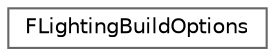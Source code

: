 digraph "Graphical Class Hierarchy"
{
 // INTERACTIVE_SVG=YES
 // LATEX_PDF_SIZE
  bgcolor="transparent";
  edge [fontname=Helvetica,fontsize=10,labelfontname=Helvetica,labelfontsize=10];
  node [fontname=Helvetica,fontsize=10,shape=box,height=0.2,width=0.4];
  rankdir="LR";
  Node0 [id="Node000000",label="FLightingBuildOptions",height=0.2,width=0.4,color="grey40", fillcolor="white", style="filled",URL="$df/d1b/classFLightingBuildOptions.html",tooltip="A set of parameters specifying how static lighting is rebuilt."];
}
